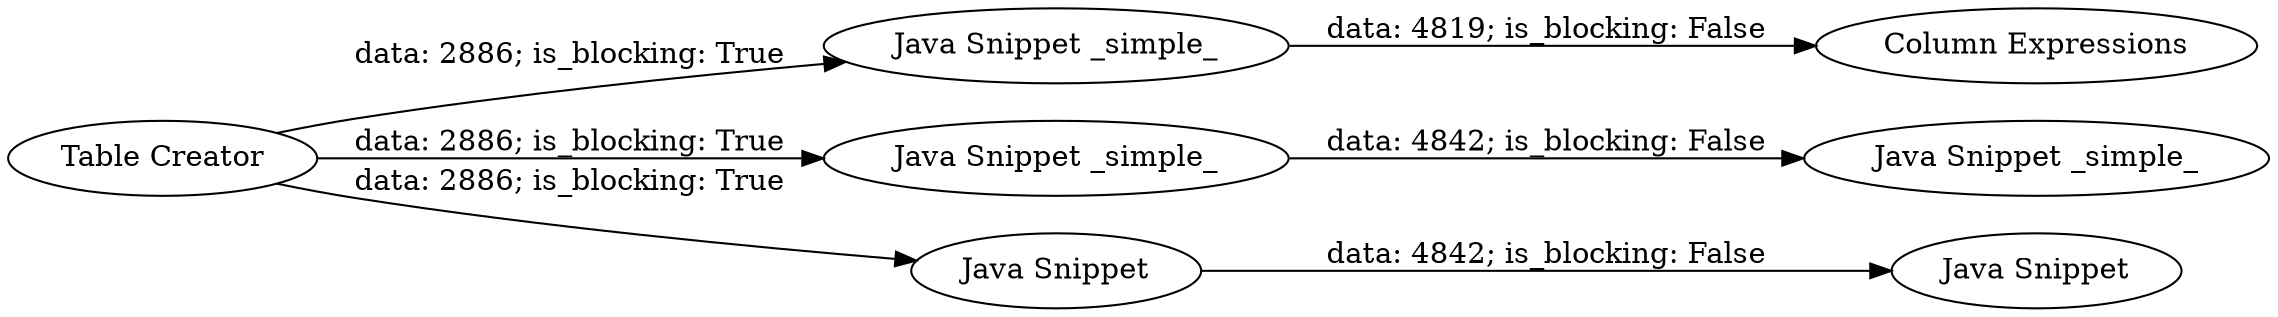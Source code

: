 digraph {
	"6654186042791879215_5" [label="Java Snippet"]
	"6654186042791879215_8" [label="Java Snippet _simple_"]
	"6654186042791879215_2" [label="Table Creator"]
	"6654186042791879215_6" [label="Java Snippet _simple_"]
	"6654186042791879215_4" [label="Java Snippet"]
	"6654186042791879215_7" [label="Java Snippet _simple_"]
	"6654186042791879215_9" [label="Column Expressions"]
	"6654186042791879215_8" -> "6654186042791879215_9" [label="data: 4819; is_blocking: False"]
	"6654186042791879215_4" -> "6654186042791879215_5" [label="data: 4842; is_blocking: False"]
	"6654186042791879215_6" -> "6654186042791879215_7" [label="data: 4842; is_blocking: False"]
	"6654186042791879215_2" -> "6654186042791879215_4" [label="data: 2886; is_blocking: True"]
	"6654186042791879215_2" -> "6654186042791879215_6" [label="data: 2886; is_blocking: True"]
	"6654186042791879215_2" -> "6654186042791879215_8" [label="data: 2886; is_blocking: True"]
	rankdir=LR
}
